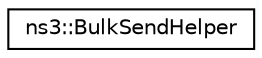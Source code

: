 digraph "Graphical Class Hierarchy"
{
 // LATEX_PDF_SIZE
  edge [fontname="Helvetica",fontsize="10",labelfontname="Helvetica",labelfontsize="10"];
  node [fontname="Helvetica",fontsize="10",shape=record];
  rankdir="LR";
  Node0 [label="ns3::BulkSendHelper",height=0.2,width=0.4,color="black", fillcolor="white", style="filled",URL="$classns3_1_1_bulk_send_helper.html",tooltip="A helper to make it easier to instantiate an ns3::BulkSendApplication on a set of nodes."];
}
